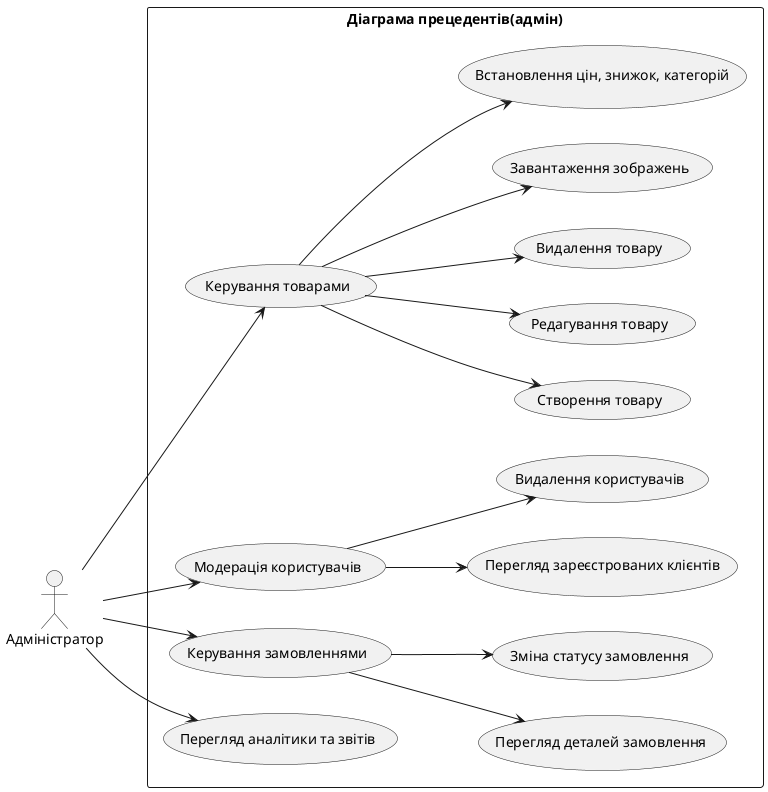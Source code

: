 @startuml
left to right direction
actor "Адміністратор" as Admin

rectangle "Діаграма прецедентів(адмін)" {
  usecase "Керування товарами" as UC1
  usecase "Створення товару" as UC2
  usecase "Редагування товару" as UC3
  usecase "Видалення товару" as UC4
  usecase "Завантаження зображень" as UC5
  usecase "Встановлення цін, знижок, категорій" as UC6

  usecase "Модерація користувачів" as UC7
  usecase "Перегляд зареєстрованих клієнтів" as UC8
  usecase "Видалення користувачів" as UC9

  usecase "Керування замовленнями" as UC10
  usecase "Перегляд деталей замовлення" as UC11
  usecase "Зміна статусу замовлення" as UC12

  usecase "Перегляд аналітики та звітів" as UC13
}

Admin --> UC1
UC1 --> UC2
UC1 --> UC3
UC1 --> UC4
UC1 --> UC5
UC1 --> UC6

Admin --> UC7
UC7 --> UC8
UC7 --> UC9

Admin --> UC10
UC10 --> UC11
UC10 --> UC12

Admin --> UC13
@enduml